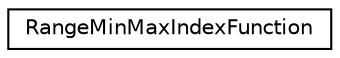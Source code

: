 digraph "Graphical Class Hierarchy"
{
 // LATEX_PDF_SIZE
  edge [fontname="Helvetica",fontsize="10",labelfontname="Helvetica",labelfontsize="10"];
  node [fontname="Helvetica",fontsize="10",shape=record];
  rankdir="LR";
  Node0 [label="RangeMinMaxIndexFunction",height=0.2,width=0.4,color="black", fillcolor="white", style="filled",URL="$classoperations__research_1_1_range_min_max_index_function.html",tooltip=" "];
}
